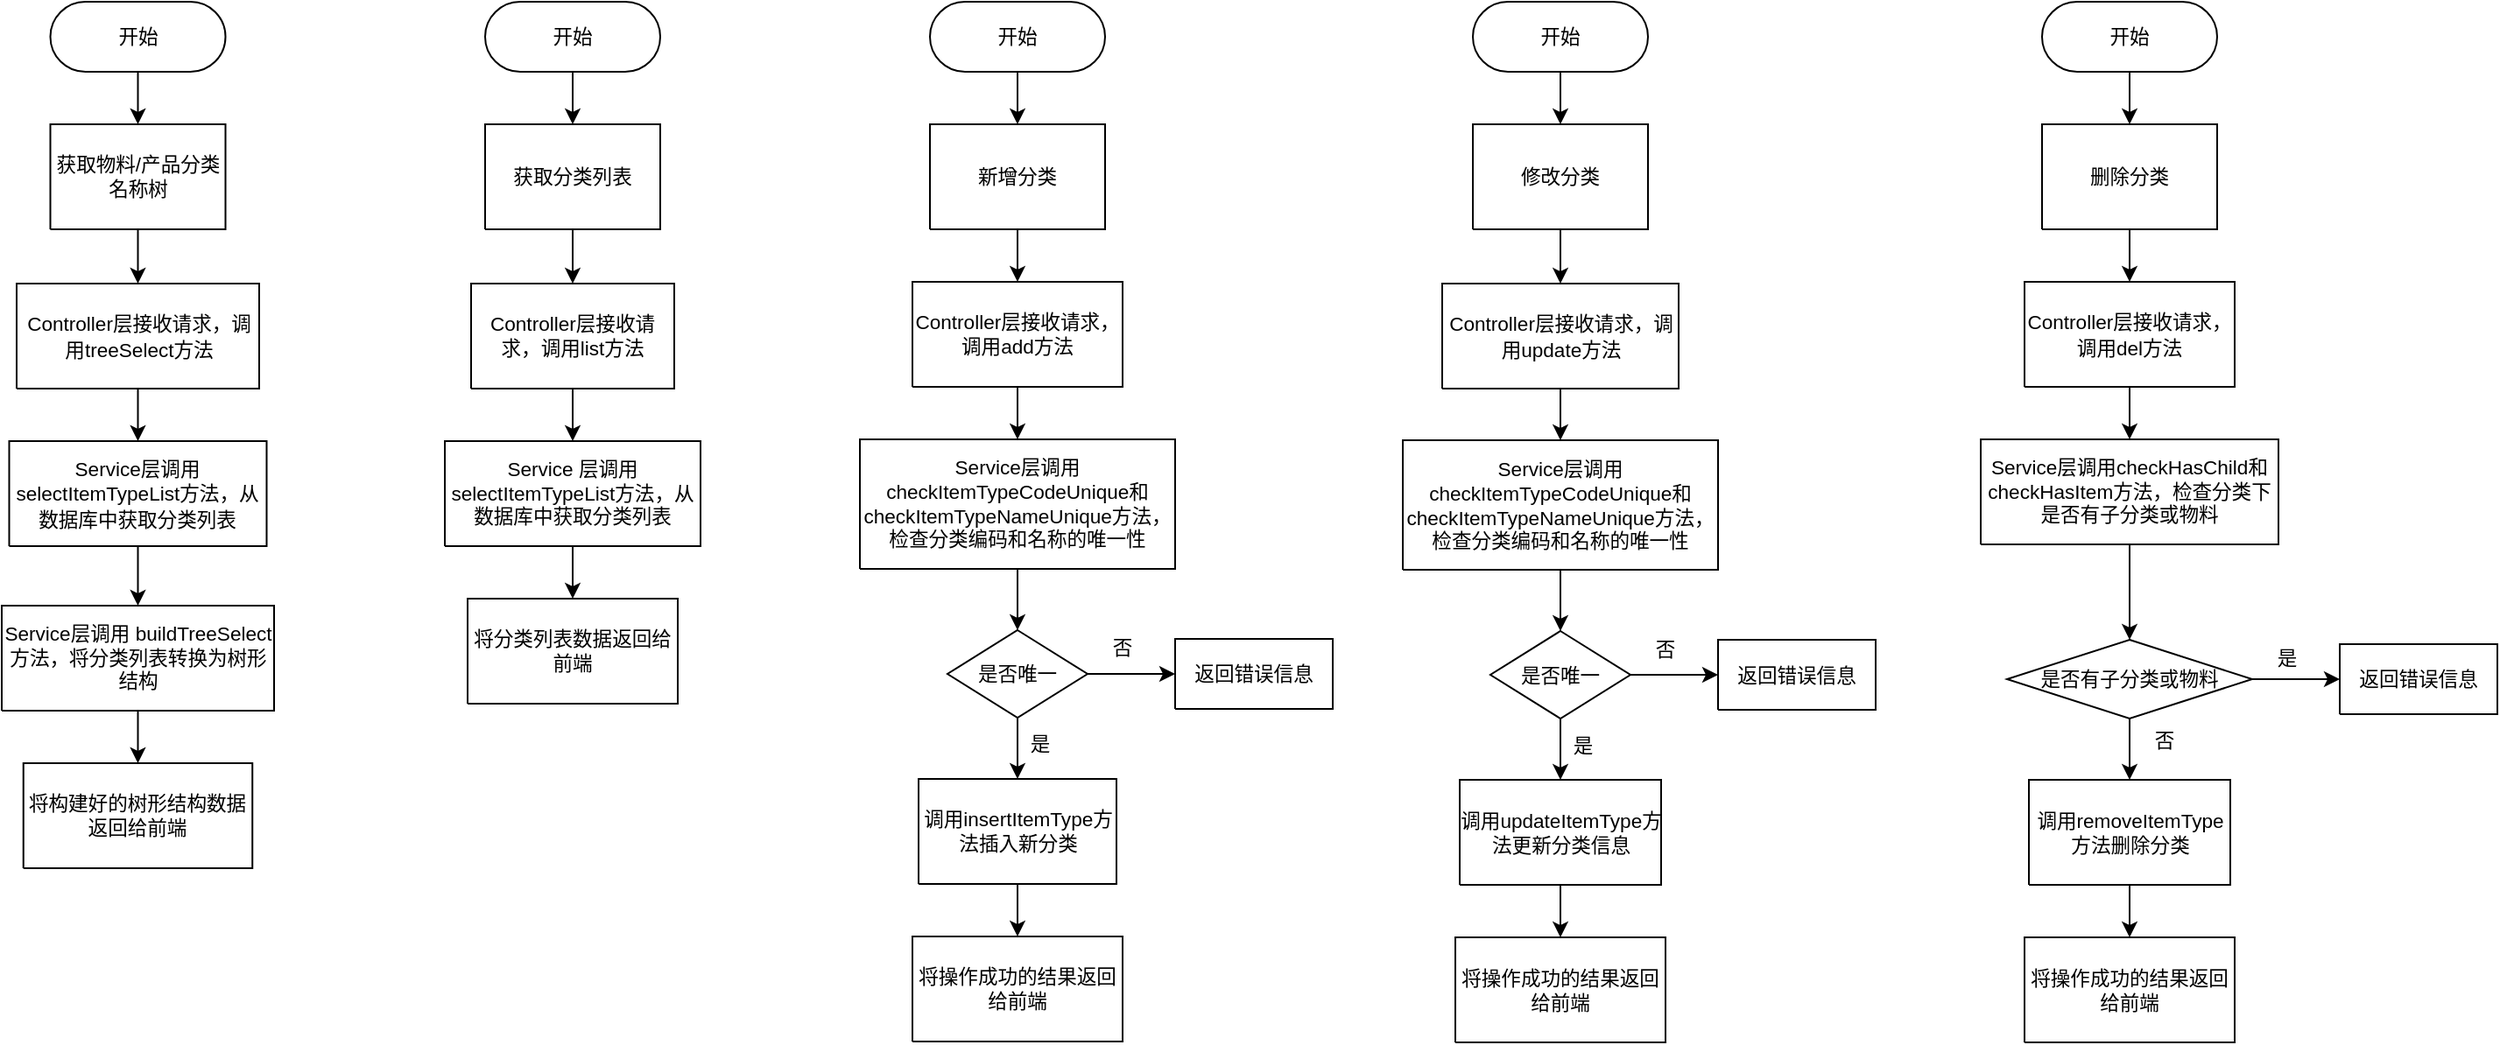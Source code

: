 <mxfile version="24.4.0" type="device">
  <diagram id="C5RBs43oDa-KdzZeNtuy" name="Page-1">
    <mxGraphModel dx="2196" dy="1473" grid="1" gridSize="10" guides="1" tooltips="1" connect="1" arrows="1" fold="1" page="1" pageScale="1" pageWidth="827" pageHeight="1169" math="0" shadow="0">
      <root>
        <mxCell id="WIyWlLk6GJQsqaUBKTNV-0" />
        <mxCell id="WIyWlLk6GJQsqaUBKTNV-1" parent="WIyWlLk6GJQsqaUBKTNV-0" />
        <UserObject label="&lt;div style=&quot;font-size: 1px&quot;&gt;&lt;font style=&quot;font-size: 11.29px; color: rgb(0, 0, 0); direction: ltr; letter-spacing: 0px; line-height: 120%; opacity: 1;&quot;&gt;开始&lt;br&gt;&lt;/font&gt;&lt;/div&gt;" tags="流程图" id="o4s_uZdmRmULhpYHVHxI-2">
          <mxCell style="verticalAlign=middle;align=center;overflow=width;vsdxID=24;fillColor=#FFFFFF;gradientColor=none;shape=stencil(tVLLDsIgEPwajiQIMfFe638Qu22JCM2Ctv69kK0Rm9qDibeZndkXC1NV6PUATIoQ0V9gNE3smToyKY3rAU1MiKmaqar1CB36m2uIDzo7M7r6e64wUZ4UOUWKB9GdIH4irzWu8B42vRrPScNFXZzN+5mvl3qJXE8mcPRRR+Pdh2Y1dsBTE95a3c0TkBRGgKEIb6wg1/r+ssCXd/vLCgm8z9caa+n6pb48dwrRV1H1Ew==);strokeColor=#000000;spacingTop=0;spacingBottom=-1;spacingLeft=0;spacingRight=-1;points=[[0.5,1,0],[0.5,0,0],[0,0.5,0],[1,0.5,0]];labelBackgroundColor=none;rounded=0;html=1;whiteSpace=wrap;fontFamily=Helvetica;spacing=2;" vertex="1" parent="WIyWlLk6GJQsqaUBKTNV-1">
            <mxGeometry x="137.75" y="525" width="100" height="40" as="geometry" />
          </mxCell>
        </UserObject>
        <UserObject label="&lt;div style=&quot;font-size: 1px&quot;&gt;&lt;font style=&quot;font-size: 11.29px; color: rgb(0, 0, 0); direction: ltr; letter-spacing: 0px; line-height: 120%; opacity: 1;&quot;&gt;获取物料/产品分类名称树&lt;br&gt;&lt;/font&gt;&lt;/div&gt;" tags="流程图" id="o4s_uZdmRmULhpYHVHxI-3">
          <mxCell style="verticalAlign=middle;align=center;overflow=width;vsdxID=25;fillColor=#FFFFFF;gradientColor=none;shape=stencil(nZBLDoAgDERP0z3SIyjew0SURgSD+Lu9kMZoXLhwN9O+tukAlrNpJg1SzDH4QW/URgNYgZTkjA4UkwJUgGXng+6DX1zLfmoymdXo17xh5zmRJ6Q42BWCfc2oJfdAr+Yv+AP9Cb7OJ3H/2JG1HNGz/84klThPVCc=);strokeColor=#000000;spacingTop=0;spacingBottom=-1;spacingLeft=0;spacingRight=-1;points=[[0,0.5,0],[1,0.5,0],[0.5,1,0],[0.5,0,0]];labelBackgroundColor=none;rounded=0;html=1;whiteSpace=wrap;fontFamily=Helvetica;spacing=2;" vertex="1" parent="WIyWlLk6GJQsqaUBKTNV-1">
            <mxGeometry x="137.75" y="595" width="100" height="60" as="geometry" />
          </mxCell>
        </UserObject>
        <UserObject label="&lt;div style=&quot;&quot;&gt;&lt;p style=&quot;text-align: center; margin: 0px; text-indent: 0px; vertical-align: middle; direction: ltr;&quot;&gt;&lt;font style=&quot;direction: ltr; line-height: 120%; opacity: 1;&quot;&gt;&lt;font&gt;&lt;span style=&quot;font-size: 11.29px;&quot;&gt;Controller层接收请求，调用treeSelect方法&lt;/span&gt;&lt;/font&gt;&lt;br&gt;&lt;/font&gt;&lt;/p&gt;&lt;/div&gt;" tags="流程图" id="o4s_uZdmRmULhpYHVHxI-4">
          <mxCell style="verticalAlign=middle;align=center;overflow=width;vsdxID=28;fillColor=#FFFFFF;gradientColor=none;shape=stencil(nZBLDoAgDERP0z3SIyjew0SURgSD+Lu9kMZoXLhwN9O+tukAlrNpJg1SzDH4QW/URgNYgZTkjA4UkwJUgGXng+6DX1zLfmoymdXo17xh5zmRJ6Q42BWCfc2oJfdAr+Yv+AP9Cb7OJ3H/2JG1HNGz/84klThPVCc=);strokeColor=#000000;spacingTop=0;spacingBottom=-1;spacingLeft=0;spacingRight=-1;points=[[0,0.5,0],[1,0.5,0],[0.5,1,0],[0.5,0,0]];labelBackgroundColor=none;rounded=0;html=1;whiteSpace=wrap;fontFamily=Helvetica;spacing=2;" vertex="1" parent="WIyWlLk6GJQsqaUBKTNV-1">
            <mxGeometry x="118.5" y="686" width="138.5" height="60" as="geometry" />
          </mxCell>
        </UserObject>
        <UserObject label="&lt;div style=&quot;&quot;&gt;&lt;p style=&quot;text-align: center; margin: 0px; text-indent: 0px; vertical-align: middle; direction: ltr;&quot;&gt;&lt;font style=&quot;direction: ltr; line-height: 120%; opacity: 1;&quot;&gt;&lt;font&gt;&lt;span style=&quot;font-size: 11.29px;&quot;&gt;Service层调用selectItemTypeList方法，从数据库中获取分类列表&lt;/span&gt;&lt;/font&gt;&lt;br&gt;&lt;/font&gt;&lt;/p&gt;&lt;/div&gt;" tags="流程图" id="o4s_uZdmRmULhpYHVHxI-5">
          <mxCell style="verticalAlign=middle;align=center;overflow=width;vsdxID=30;fillColor=#FFFFFF;gradientColor=none;shape=stencil(nZBLDoAgDERP0z3SIyjew0SURgSD+Lu9kMZoXLhwN9O+tukAlrNpJg1SzDH4QW/URgNYgZTkjA4UkwJUgGXng+6DX1zLfmoymdXo17xh5zmRJ6Q42BWCfc2oJfdAr+Yv+AP9Cb7OJ3H/2JG1HNGz/84klThPVCc=);strokeColor=#000000;spacingTop=0;spacingBottom=-1;spacingLeft=0;spacingRight=-1;points=[[0,0.5,0],[1,0.5,0],[0.5,1,0],[0.5,0,0]];labelBackgroundColor=none;rounded=0;html=1;whiteSpace=wrap;fontFamily=Helvetica;spacing=2;" vertex="1" parent="WIyWlLk6GJQsqaUBKTNV-1">
            <mxGeometry x="114.25" y="776" width="147" height="60" as="geometry" />
          </mxCell>
        </UserObject>
        <UserObject label="&lt;div style=&quot;font-size: 1px&quot;&gt;&lt;font style=&quot;font-size: 11.29px; color: rgb(0, 0, 0); direction: ltr; letter-spacing: 0px; line-height: 120%; opacity: 1;&quot;&gt;Service层调用 buildTreeSelect方法，将分类列表转换为树形结构&lt;br&gt;&lt;/font&gt;&lt;/div&gt;" tags="流程图" id="o4s_uZdmRmULhpYHVHxI-6">
          <mxCell style="verticalAlign=middle;align=center;overflow=width;vsdxID=34;fillColor=#FFFFFF;gradientColor=none;shape=stencil(nZBLDoAgDERP0z3SIyjew0SURgSD+Lu9kMZoXLhwN9O+tukAlrNpJg1SzDH4QW/URgNYgZTkjA4UkwJUgGXng+6DX1zLfmoymdXo17xh5zmRJ6Q42BWCfc2oJfdAr+Yv+AP9Cb7OJ3H/2JG1HNGz/84klThPVCc=);strokeColor=#000000;spacingTop=0;spacingBottom=-1;spacingLeft=0;spacingRight=-1;points=[[0,0.5,0],[1,0.5,0],[0.5,1,0],[0.5,0,0]];labelBackgroundColor=none;rounded=0;html=1;whiteSpace=wrap;fontFamily=Helvetica;spacing=2;" vertex="1" parent="WIyWlLk6GJQsqaUBKTNV-1">
            <mxGeometry x="110" y="870" width="155.5" height="60" as="geometry" />
          </mxCell>
        </UserObject>
        <UserObject label="&lt;div style=&quot;font-size: 1px&quot;&gt;&lt;font style=&quot;font-size: 11.29px; color: rgb(0, 0, 0); direction: ltr; letter-spacing: 0px; line-height: 120%; opacity: 1;&quot;&gt;开始&lt;br&gt;&lt;/font&gt;&lt;/div&gt;" tags="流程图" id="o4s_uZdmRmULhpYHVHxI-7">
          <mxCell style="verticalAlign=middle;align=center;overflow=width;vsdxID=38;fillColor=#FFFFFF;gradientColor=none;shape=stencil(tVLLDsIgEPwajiQIMfFe638Qu22JCM2Ctv69kK0Rm9qDibeZndkXC1NV6PUATIoQ0V9gNE3smToyKY3rAU1MiKmaqar1CB36m2uIDzo7M7r6e64wUZ4UOUWKB9GdIH4irzWu8B42vRrPScNFXZzN+5mvl3qJXE8mcPRRR+Pdh2Y1dsBTE95a3c0TkBRGgKEIb6wg1/r+ssCXd/vLCgm8z9caa+n6pb48dwrRV1H1Ew==);strokeColor=#000000;spacingTop=0;spacingBottom=-1;spacingLeft=0;spacingRight=-1;points=[[0.5,1,0],[0.5,0,0],[0,0.5,0],[1,0.5,0]];labelBackgroundColor=none;rounded=0;html=1;whiteSpace=wrap;fontFamily=Helvetica;spacing=2;" vertex="1" parent="WIyWlLk6GJQsqaUBKTNV-1">
            <mxGeometry x="386" y="525" width="100" height="40" as="geometry" />
          </mxCell>
        </UserObject>
        <UserObject label="&lt;div style=&quot;font-size: 1px&quot;&gt;&lt;font style=&quot;font-size: 11.29px; color: rgb(0, 0, 0); direction: ltr; letter-spacing: 0px; line-height: 120%; opacity: 1;&quot;&gt;获取分类列表&lt;br&gt;&lt;/font&gt;&lt;/div&gt;" tags="流程图" id="o4s_uZdmRmULhpYHVHxI-8">
          <mxCell style="verticalAlign=middle;align=center;overflow=width;vsdxID=39;fillColor=#FFFFFF;gradientColor=none;shape=stencil(nZBLDoAgDERP0z3SIyjew0SURgSD+Lu9kMZoXLhwN9O+tukAlrNpJg1SzDH4QW/URgNYgZTkjA4UkwJUgGXng+6DX1zLfmoymdXo17xh5zmRJ6Q42BWCfc2oJfdAr+Yv+AP9Cb7OJ3H/2JG1HNGz/84klThPVCc=);strokeColor=#000000;spacingTop=0;spacingBottom=-1;spacingLeft=0;spacingRight=-1;points=[[0,0.5,0],[1,0.5,0],[0.5,1,0],[0.5,0,0]];labelBackgroundColor=none;rounded=0;html=1;whiteSpace=wrap;fontFamily=Helvetica;spacing=2;" vertex="1" parent="WIyWlLk6GJQsqaUBKTNV-1">
            <mxGeometry x="386" y="595" width="100" height="60" as="geometry" />
          </mxCell>
        </UserObject>
        <UserObject label="&lt;div style=&quot;font-size: 1px&quot;&gt;&lt;p style=&quot;text-align:center;margin-left:0;margin-right:0;margin-top:0px;margin-bottom:0px;text-indent:0;vertical-align:middle;direction:ltr;&quot;&gt;&lt;font style=&quot;font-size: 11.29px; color: rgb(0, 0, 0); direction: ltr; letter-spacing: 0px; line-height: 120%; opacity: 1;&quot;&gt;Controller层接收请求，调用list方法&lt;/font&gt;&lt;font style=&quot;font-size: 11.29px; color: rgb(0, 0, 0); direction: ltr; letter-spacing: 0px; line-height: 120%; opacity: 1;&quot;&gt;&lt;br&gt;&lt;/font&gt;&lt;/p&gt;&lt;/div&gt;" tags="流程图" id="o4s_uZdmRmULhpYHVHxI-9">
          <mxCell style="verticalAlign=middle;align=center;overflow=width;vsdxID=41;fillColor=#FFFFFF;gradientColor=none;shape=stencil(nZBLDoAgDERP0z3SIyjew0SURgSD+Lu9kMZoXLhwN9O+tukAlrNpJg1SzDH4QW/URgNYgZTkjA4UkwJUgGXng+6DX1zLfmoymdXo17xh5zmRJ6Q42BWCfc2oJfdAr+Yv+AP9Cb7OJ3H/2JG1HNGz/84klThPVCc=);strokeColor=#000000;spacingTop=0;spacingBottom=-1;spacingLeft=0;spacingRight=-1;points=[[0,0.5,0],[1,0.5,0],[0.5,1,0],[0.5,0,0]];labelBackgroundColor=none;rounded=0;html=1;whiteSpace=wrap;fontFamily=Helvetica;spacing=2;" vertex="1" parent="WIyWlLk6GJQsqaUBKTNV-1">
            <mxGeometry x="378" y="686" width="116" height="60" as="geometry" />
          </mxCell>
        </UserObject>
        <UserObject label="&lt;div style=&quot;font-size: 1px&quot;&gt;&lt;p style=&quot;text-align:center;margin-left:0;margin-right:0;margin-top:0px;margin-bottom:0px;text-indent:0;vertical-align:middle;direction:ltr;&quot;&gt;&lt;font style=&quot;font-size: 11.29px; color: rgb(0, 0, 0); direction: ltr; letter-spacing: 0px; line-height: 120%; opacity: 1;&quot;&gt;Service 层调用selectItemTypeList方法，从数据库中获取分类列表&lt;br&gt;&lt;/font&gt;&lt;/p&gt;&lt;/div&gt;" tags="流程图" id="o4s_uZdmRmULhpYHVHxI-10">
          <mxCell style="verticalAlign=middle;align=center;overflow=width;vsdxID=43;fillColor=#FFFFFF;gradientColor=none;shape=stencil(nZBLDoAgDERP0z3SIyjew0SURgSD+Lu9kMZoXLhwN9O+tukAlrNpJg1SzDH4QW/URgNYgZTkjA4UkwJUgGXng+6DX1zLfmoymdXo17xh5zmRJ6Q42BWCfc2oJfdAr+Yv+AP9Cb7OJ3H/2JG1HNGz/84klThPVCc=);strokeColor=#000000;spacingTop=0;spacingBottom=-1;spacingLeft=0;spacingRight=-1;points=[[0,0.5,0],[1,0.5,0],[0.5,1,0],[0.5,0,0]];labelBackgroundColor=none;rounded=0;html=1;whiteSpace=wrap;fontFamily=Helvetica;spacing=2;" vertex="1" parent="WIyWlLk6GJQsqaUBKTNV-1">
            <mxGeometry x="363" y="776" width="146" height="60" as="geometry" />
          </mxCell>
        </UserObject>
        <UserObject label="&lt;div style=&quot;font-size: 1px&quot;&gt;&lt;font style=&quot;font-size: 11.29px; color: rgb(0, 0, 0); direction: ltr; letter-spacing: 0px; line-height: 120%; opacity: 1;&quot;&gt;将分类列表数据返回给前端&lt;br&gt;&lt;/font&gt;&lt;/div&gt;" tags="流程图" id="o4s_uZdmRmULhpYHVHxI-11">
          <mxCell style="verticalAlign=middle;align=center;overflow=width;vsdxID=46;fillColor=#FFFFFF;gradientColor=none;shape=stencil(nZBLDoAgDERP0z3SIyjew0SURgSD+Lu9kMZoXLhwN9O+tukAlrNpJg1SzDH4QW/URgNYgZTkjA4UkwJUgGXng+6DX1zLfmoymdXo17xh5zmRJ6Q42BWCfc2oJfdAr+Yv+AP9Cb7OJ3H/2JG1HNGz/84klThPVCc=);strokeColor=#000000;spacingTop=0;spacingBottom=-1;spacingLeft=0;spacingRight=-1;points=[[0,0.5,0],[1,0.5,0],[0.5,1,0],[0.5,0,0]];labelBackgroundColor=none;rounded=0;html=1;whiteSpace=wrap;fontFamily=Helvetica;spacing=2;" vertex="1" parent="WIyWlLk6GJQsqaUBKTNV-1">
            <mxGeometry x="376" y="866" width="120" height="60" as="geometry" />
          </mxCell>
        </UserObject>
        <UserObject label="&lt;div style=&quot;font-size: 1px&quot;&gt;&lt;font style=&quot;font-size: 11.29px; color: rgb(0, 0, 0); direction: ltr; letter-spacing: 0px; line-height: 120%; opacity: 1;&quot;&gt;开始&lt;br&gt;&lt;/font&gt;&lt;/div&gt;" tags="流程图" id="o4s_uZdmRmULhpYHVHxI-12">
          <mxCell style="verticalAlign=middle;align=center;overflow=width;vsdxID=47;fillColor=#FFFFFF;gradientColor=none;shape=stencil(tVLLDsIgEPwajiQIMfFe638Qu22JCM2Ctv69kK0Rm9qDibeZndkXC1NV6PUATIoQ0V9gNE3smToyKY3rAU1MiKmaqar1CB36m2uIDzo7M7r6e64wUZ4UOUWKB9GdIH4irzWu8B42vRrPScNFXZzN+5mvl3qJXE8mcPRRR+Pdh2Y1dsBTE95a3c0TkBRGgKEIb6wg1/r+ssCXd/vLCgm8z9caa+n6pb48dwrRV1H1Ew==);strokeColor=#000000;spacingTop=0;spacingBottom=-1;spacingLeft=0;spacingRight=-1;points=[[0.5,1,0],[0.5,0,0],[0,0.5,0],[1,0.5,0]];labelBackgroundColor=none;rounded=0;html=1;whiteSpace=wrap;fontFamily=Helvetica;spacing=2;" vertex="1" parent="WIyWlLk6GJQsqaUBKTNV-1">
            <mxGeometry x="640" y="525" width="100" height="40" as="geometry" />
          </mxCell>
        </UserObject>
        <UserObject label="&lt;div style=&quot;font-size: 1px&quot;&gt;&lt;font style=&quot;font-size: 11.29px; color: rgb(0, 0, 0); direction: ltr; letter-spacing: 0px; line-height: 120%; opacity: 1;&quot;&gt;新增分类&lt;br&gt;&lt;/font&gt;&lt;/div&gt;" tags="流程图" id="o4s_uZdmRmULhpYHVHxI-13">
          <mxCell style="verticalAlign=middle;align=center;overflow=width;vsdxID=48;fillColor=#FFFFFF;gradientColor=none;shape=stencil(nZBLDoAgDERP0z3SIyjew0SURgSD+Lu9kMZoXLhwN9O+tukAlrNpJg1SzDH4QW/URgNYgZTkjA4UkwJUgGXng+6DX1zLfmoymdXo17xh5zmRJ6Q42BWCfc2oJfdAr+Yv+AP9Cb7OJ3H/2JG1HNGz/84klThPVCc=);strokeColor=#000000;spacingTop=0;spacingBottom=-1;spacingLeft=0;spacingRight=-1;points=[[0,0.5,0],[1,0.5,0],[0.5,1,0],[0.5,0,0]];labelBackgroundColor=none;rounded=0;html=1;whiteSpace=wrap;fontFamily=Helvetica;spacing=2;" vertex="1" parent="WIyWlLk6GJQsqaUBKTNV-1">
            <mxGeometry x="640" y="595" width="100" height="60" as="geometry" />
          </mxCell>
        </UserObject>
        <UserObject label="&lt;div style=&quot;font-size: 1px&quot;&gt;&lt;p style=&quot;text-align:center;margin-left:0;margin-right:0;margin-top:0px;margin-bottom:0px;text-indent:0;vertical-align:middle;direction:ltr;&quot;&gt;&lt;font style=&quot;font-size: 11.29px; color: rgb(0, 0, 0); direction: ltr; letter-spacing: 0px; line-height: 120%; opacity: 1;&quot;&gt;Controller层接收请求，调用add方法&lt;/font&gt;&lt;font style=&quot;font-size: 11.29px; color: rgb(0, 0, 0); direction: ltr; letter-spacing: 0px; line-height: 120%; opacity: 1;&quot;&gt;&lt;br&gt;&lt;/font&gt;&lt;/p&gt;&lt;/div&gt;" tags="流程图" id="o4s_uZdmRmULhpYHVHxI-14">
          <mxCell style="verticalAlign=middle;align=center;overflow=width;vsdxID=52;fillColor=#FFFFFF;gradientColor=none;shape=stencil(nZBLDoAgDERP0z3SIyjew0SURgSD+Lu9kMZoXLhwN9O+tukAlrNpJg1SzDH4QW/URgNYgZTkjA4UkwJUgGXng+6DX1zLfmoymdXo17xh5zmRJ6Q42BWCfc2oJfdAr+Yv+AP9Cb7OJ3H/2JG1HNGz/84klThPVCc=);strokeColor=#000000;spacingTop=0;spacingBottom=-1;spacingLeft=0;spacingRight=-1;points=[[0,0.5,0],[1,0.5,0],[0.5,1,0],[0.5,0,0]];labelBackgroundColor=none;rounded=0;html=1;whiteSpace=wrap;fontFamily=Helvetica;spacing=2;" vertex="1" parent="WIyWlLk6GJQsqaUBKTNV-1">
            <mxGeometry x="630" y="685" width="120" height="60" as="geometry" />
          </mxCell>
        </UserObject>
        <UserObject label="&lt;div style=&quot;font-size: 1px&quot;&gt;&lt;font style=&quot;font-size: 11.29px; color: rgb(0, 0, 0); direction: ltr; letter-spacing: 0px; line-height: 120%; opacity: 1;&quot;&gt;Service层调用checkItemTypeCodeUnique和checkItemTypeNameUnique方法，检查分类编码和名称的唯一性&lt;br&gt;&lt;/font&gt;&lt;/div&gt;" tags="流程图" id="o4s_uZdmRmULhpYHVHxI-15">
          <mxCell style="verticalAlign=middle;align=center;overflow=width;vsdxID=55;fillColor=#FFFFFF;gradientColor=none;shape=stencil(nZBLDoAgDERP0z3SIyjew0SURgSD+Lu9kMZoXLhwN9O+tukAlrNpJg1SzDH4QW/URgNYgZTkjA4UkwJUgGXng+6DX1zLfmoymdXo17xh5zmRJ6Q42BWCfc2oJfdAr+Yv+AP9Cb7OJ3H/2JG1HNGz/84klThPVCc=);strokeColor=#000000;spacingTop=0;spacingBottom=-1;spacingLeft=0;spacingRight=-1;points=[[0,0.5,0],[1,0.5,0],[0.5,1,0],[0.5,0,0]];labelBackgroundColor=none;rounded=0;html=1;whiteSpace=wrap;fontFamily=Helvetica;spacing=2;" vertex="1" parent="WIyWlLk6GJQsqaUBKTNV-1">
            <mxGeometry x="600" y="775" width="180" height="74" as="geometry" />
          </mxCell>
        </UserObject>
        <UserObject label="&lt;div style=&quot;font-size: 1px&quot;&gt;&lt;font style=&quot;font-size: 11.29px; color: rgb(0, 0, 0); direction: ltr; letter-spacing: 0px; line-height: 120%; opacity: 1;&quot;&gt;开始&lt;br&gt;&lt;/font&gt;&lt;/div&gt;" tags="流程图" id="o4s_uZdmRmULhpYHVHxI-16">
          <mxCell style="verticalAlign=middle;align=center;overflow=width;vsdxID=56;fillColor=#FFFFFF;gradientColor=none;shape=stencil(tVLLDsIgEPwajiQIMfFe638Qu22JCM2Ctv69kK0Rm9qDibeZndkXC1NV6PUATIoQ0V9gNE3smToyKY3rAU1MiKmaqar1CB36m2uIDzo7M7r6e64wUZ4UOUWKB9GdIH4irzWu8B42vRrPScNFXZzN+5mvl3qJXE8mcPRRR+Pdh2Y1dsBTE95a3c0TkBRGgKEIb6wg1/r+ssCXd/vLCgm8z9caa+n6pb48dwrRV1H1Ew==);strokeColor=#000000;spacingTop=0;spacingBottom=-1;spacingLeft=0;spacingRight=-1;points=[[0.5,1,0],[0.5,0,0],[0,0.5,0],[1,0.5,0]];labelBackgroundColor=none;rounded=0;html=1;whiteSpace=wrap;fontFamily=Helvetica;spacing=2;" vertex="1" parent="WIyWlLk6GJQsqaUBKTNV-1">
            <mxGeometry x="950" y="525" width="100" height="40" as="geometry" />
          </mxCell>
        </UserObject>
        <UserObject label="&lt;div style=&quot;font-size: 1px&quot;&gt;&lt;font style=&quot;font-size: 11.29px; color: rgb(0, 0, 0); direction: ltr; letter-spacing: 0px; line-height: 120%; opacity: 1;&quot;&gt;修改分类&lt;br&gt;&lt;/font&gt;&lt;/div&gt;" tags="流程图" id="o4s_uZdmRmULhpYHVHxI-17">
          <mxCell style="verticalAlign=middle;align=center;overflow=width;vsdxID=57;fillColor=#FFFFFF;gradientColor=none;shape=stencil(nZBLDoAgDERP0z3SIyjew0SURgSD+Lu9kMZoXLhwN9O+tukAlrNpJg1SzDH4QW/URgNYgZTkjA4UkwJUgGXng+6DX1zLfmoymdXo17xh5zmRJ6Q42BWCfc2oJfdAr+Yv+AP9Cb7OJ3H/2JG1HNGz/84klThPVCc=);strokeColor=#000000;spacingTop=0;spacingBottom=-1;spacingLeft=0;spacingRight=-1;points=[[0,0.5,0],[1,0.5,0],[0.5,1,0],[0.5,0,0]];labelBackgroundColor=none;rounded=0;html=1;whiteSpace=wrap;fontFamily=Helvetica;spacing=2;" vertex="1" parent="WIyWlLk6GJQsqaUBKTNV-1">
            <mxGeometry x="950" y="595" width="100" height="60" as="geometry" />
          </mxCell>
        </UserObject>
        <UserObject label="&lt;div style=&quot;&quot;&gt;&lt;p style=&quot;text-align: center; margin: 0px; text-indent: 0px; vertical-align: middle; direction: ltr;&quot;&gt;&lt;font style=&quot;direction: ltr; line-height: 120%; opacity: 1;&quot;&gt;&lt;font&gt;&lt;span style=&quot;font-size: 11.29px;&quot;&gt;Controller层接收请求，调用update方法&lt;/span&gt;&lt;/font&gt;&lt;br&gt;&lt;/font&gt;&lt;/p&gt;&lt;/div&gt;" tags="流程图" id="o4s_uZdmRmULhpYHVHxI-18">
          <mxCell style="verticalAlign=middle;align=center;overflow=width;vsdxID=59;fillColor=#FFFFFF;gradientColor=none;shape=stencil(nZBLDoAgDERP0z3SIyjew0SURgSD+Lu9kMZoXLhwN9O+tukAlrNpJg1SzDH4QW/URgNYgZTkjA4UkwJUgGXng+6DX1zLfmoymdXo17xh5zmRJ6Q42BWCfc2oJfdAr+Yv+AP9Cb7OJ3H/2JG1HNGz/84klThPVCc=);strokeColor=#000000;spacingTop=0;spacingBottom=-1;spacingLeft=0;spacingRight=-1;points=[[0,0.5,0],[1,0.5,0],[0.5,1,0],[0.5,0,0]];labelBackgroundColor=none;rounded=0;html=1;whiteSpace=wrap;fontFamily=Helvetica;spacing=2;" vertex="1" parent="WIyWlLk6GJQsqaUBKTNV-1">
            <mxGeometry x="932.5" y="686" width="135" height="60" as="geometry" />
          </mxCell>
        </UserObject>
        <UserObject label="&lt;div style=&quot;font-size: 1px&quot;&gt;&lt;font style=&quot;font-size: 11.29px; color: rgb(0, 0, 0); direction: ltr; letter-spacing: 0px; line-height: 120%; opacity: 1;&quot;&gt;将构建好的树形结构数据返回给前端&lt;br&gt;&lt;/font&gt;&lt;/div&gt;" tags="流程图" id="o4s_uZdmRmULhpYHVHxI-36">
          <mxCell style="verticalAlign=middle;align=center;overflow=width;vsdxID=34;fillColor=#FFFFFF;gradientColor=none;shape=stencil(nZBLDoAgDERP0z3SIyjew0SURgSD+Lu9kMZoXLhwN9O+tukAlrNpJg1SzDH4QW/URgNYgZTkjA4UkwJUgGXng+6DX1zLfmoymdXo17xh5zmRJ6Q42BWCfc2oJfdAr+Yv+AP9Cb7OJ3H/2JG1HNGz/84klThPVCc=);strokeColor=#000000;spacingTop=0;spacingBottom=-1;spacingLeft=0;spacingRight=-1;points=[[0,0.5,0],[1,0.5,0],[0.5,1,0],[0.5,0,0]];labelBackgroundColor=none;rounded=0;html=1;whiteSpace=wrap;fontFamily=Helvetica;spacing=2;" vertex="1" parent="WIyWlLk6GJQsqaUBKTNV-1">
            <mxGeometry x="122.37" y="960" width="130.75" height="60" as="geometry" />
          </mxCell>
        </UserObject>
        <UserObject label="&lt;div style=&quot;font-size: 1px&quot;&gt;&lt;p style=&quot;text-align:center;margin-left:0;margin-right:0;margin-top:0px;margin-bottom:0px;text-indent:0;vertical-align:middle;direction:ltr;&quot;&gt;&lt;font style=&quot;font-size: 11.29px; color: rgb(0, 0, 0); direction: ltr; letter-spacing: 0px; line-height: 120%; opacity: 1;&quot;&gt;调用insertItemType方法插入新分类&lt;/font&gt;&lt;font style=&quot;font-size: 11.29px; color: rgb(0, 0, 0); direction: ltr; letter-spacing: 0px; line-height: 120%; opacity: 1;&quot;&gt;&lt;br&gt;&lt;/font&gt;&lt;/p&gt;&lt;/div&gt;" tags="流程图" id="o4s_uZdmRmULhpYHVHxI-37">
          <mxCell style="verticalAlign=middle;align=center;overflow=width;vsdxID=52;fillColor=#FFFFFF;gradientColor=none;shape=stencil(nZBLDoAgDERP0z3SIyjew0SURgSD+Lu9kMZoXLhwN9O+tukAlrNpJg1SzDH4QW/URgNYgZTkjA4UkwJUgGXng+6DX1zLfmoymdXo17xh5zmRJ6Q42BWCfc2oJfdAr+Yv+AP9Cb7OJ3H/2JG1HNGz/84klThPVCc=);strokeColor=#000000;spacingTop=0;spacingBottom=-1;spacingLeft=0;spacingRight=-1;points=[[0,0.5,0],[1,0.5,0],[0.5,1,0],[0.5,0,0]];labelBackgroundColor=none;rounded=0;html=1;whiteSpace=wrap;fontFamily=Helvetica;spacing=2;" vertex="1" parent="WIyWlLk6GJQsqaUBKTNV-1">
            <mxGeometry x="633.5" y="969" width="113" height="60" as="geometry" />
          </mxCell>
        </UserObject>
        <mxCell id="o4s_uZdmRmULhpYHVHxI-39" value="&lt;span style=&quot;font-size: 11.29px;&quot;&gt;是否唯一&lt;/span&gt;" style="rhombus;whiteSpace=wrap;html=1;fontFamily=Helvetica;spacing=2;spacingTop=0;spacingLeft=0;" vertex="1" parent="WIyWlLk6GJQsqaUBKTNV-1">
          <mxGeometry x="650" y="884" width="80" height="50" as="geometry" />
        </mxCell>
        <mxCell id="o4s_uZdmRmULhpYHVHxI-40" value="" style="endArrow=classic;html=1;rounded=0;exitX=1;exitY=0.5;exitDx=0;exitDy=0;entryX=0;entryY=0.5;entryDx=0;entryDy=0;entryPerimeter=0;fontFamily=Helvetica;spacing=2;spacingTop=0;spacingLeft=0;" edge="1" parent="WIyWlLk6GJQsqaUBKTNV-1" source="o4s_uZdmRmULhpYHVHxI-39" target="o4s_uZdmRmULhpYHVHxI-51">
          <mxGeometry width="50" height="50" relative="1" as="geometry">
            <mxPoint x="793" y="939" as="sourcePoint" />
            <mxPoint x="843" y="924" as="targetPoint" />
          </mxGeometry>
        </mxCell>
        <mxCell id="o4s_uZdmRmULhpYHVHxI-41" value="&lt;span style=&quot;font-size: 11.29px;&quot;&gt;否&lt;/span&gt;" style="text;html=1;align=center;verticalAlign=middle;whiteSpace=wrap;rounded=0;fontFamily=Helvetica;spacing=2;spacingTop=0;spacingLeft=0;" vertex="1" parent="WIyWlLk6GJQsqaUBKTNV-1">
          <mxGeometry x="720" y="879" width="60" height="30" as="geometry" />
        </mxCell>
        <UserObject label="&lt;div style=&quot;font-size: 1px&quot;&gt;&lt;font style=&quot;font-size: 11.29px; color: rgb(0, 0, 0); direction: ltr; letter-spacing: 0px; line-height: 120%; opacity: 1;&quot;&gt;开始&lt;br&gt;&lt;/font&gt;&lt;/div&gt;" tags="流程图" id="o4s_uZdmRmULhpYHVHxI-42">
          <mxCell style="verticalAlign=middle;align=center;overflow=width;vsdxID=56;fillColor=#FFFFFF;gradientColor=none;shape=stencil(tVLLDsIgEPwajiQIMfFe638Qu22JCM2Ctv69kK0Rm9qDibeZndkXC1NV6PUATIoQ0V9gNE3smToyKY3rAU1MiKmaqar1CB36m2uIDzo7M7r6e64wUZ4UOUWKB9GdIH4irzWu8B42vRrPScNFXZzN+5mvl3qJXE8mcPRRR+Pdh2Y1dsBTE95a3c0TkBRGgKEIb6wg1/r+ssCXd/vLCgm8z9caa+n6pb48dwrRV1H1Ew==);strokeColor=#000000;spacingTop=0;spacingBottom=-1;spacingLeft=0;spacingRight=-1;points=[[0.5,1,0],[0.5,0,0],[0,0.5,0],[1,0.5,0]];labelBackgroundColor=none;rounded=0;html=1;whiteSpace=wrap;fontFamily=Helvetica;spacing=2;" vertex="1" parent="WIyWlLk6GJQsqaUBKTNV-1">
            <mxGeometry x="1275" y="525" width="100" height="40" as="geometry" />
          </mxCell>
        </UserObject>
        <UserObject label="&lt;div style=&quot;font-size: 1px&quot;&gt;&lt;font style=&quot;font-size: 11.29px; color: rgb(0, 0, 0); direction: ltr; letter-spacing: 0px; line-height: 120%; opacity: 1;&quot;&gt;删除分类&lt;br&gt;&lt;/font&gt;&lt;/div&gt;" tags="流程图" id="o4s_uZdmRmULhpYHVHxI-43">
          <mxCell style="verticalAlign=middle;align=center;overflow=width;vsdxID=57;fillColor=#FFFFFF;gradientColor=none;shape=stencil(nZBLDoAgDERP0z3SIyjew0SURgSD+Lu9kMZoXLhwN9O+tukAlrNpJg1SzDH4QW/URgNYgZTkjA4UkwJUgGXng+6DX1zLfmoymdXo17xh5zmRJ6Q42BWCfc2oJfdAr+Yv+AP9Cb7OJ3H/2JG1HNGz/84klThPVCc=);strokeColor=#000000;spacingTop=0;spacingBottom=-1;spacingLeft=0;spacingRight=-1;points=[[0,0.5,0],[1,0.5,0],[0.5,1,0],[0.5,0,0]];labelBackgroundColor=none;rounded=0;html=1;whiteSpace=wrap;fontFamily=Helvetica;spacing=2;" vertex="1" parent="WIyWlLk6GJQsqaUBKTNV-1">
            <mxGeometry x="1275" y="595" width="100" height="60" as="geometry" />
          </mxCell>
        </UserObject>
        <UserObject label="&lt;div style=&quot;&quot;&gt;&lt;p style=&quot;text-align: center; margin: 0px; text-indent: 0px; vertical-align: middle; direction: ltr;&quot;&gt;&lt;font style=&quot;direction: ltr; line-height: 120%; opacity: 1;&quot;&gt;&lt;font&gt;&lt;span style=&quot;font-size: 11.29px;&quot;&gt;Controller层接收请求，调用del方法&lt;/span&gt;&lt;/font&gt;&lt;br&gt;&lt;/font&gt;&lt;/p&gt;&lt;/div&gt;" tags="流程图" id="o4s_uZdmRmULhpYHVHxI-44">
          <mxCell style="verticalAlign=middle;align=center;overflow=width;vsdxID=59;fillColor=#FFFFFF;gradientColor=none;shape=stencil(nZBLDoAgDERP0z3SIyjew0SURgSD+Lu9kMZoXLhwN9O+tukAlrNpJg1SzDH4QW/URgNYgZTkjA4UkwJUgGXng+6DX1zLfmoymdXo17xh5zmRJ6Q42BWCfc2oJfdAr+Yv+AP9Cb7OJ3H/2JG1HNGz/84klThPVCc=);strokeColor=#000000;spacingTop=0;spacingBottom=-1;spacingLeft=0;spacingRight=-1;points=[[0,0.5,0],[1,0.5,0],[0.5,1,0],[0.5,0,0]];labelBackgroundColor=none;rounded=0;html=1;whiteSpace=wrap;fontFamily=Helvetica;spacing=2;" vertex="1" parent="WIyWlLk6GJQsqaUBKTNV-1">
            <mxGeometry x="1265" y="685" width="120" height="60" as="geometry" />
          </mxCell>
        </UserObject>
        <UserObject label="&lt;div style=&quot;font-size: 1px&quot;&gt;&lt;p style=&quot;text-align:center;margin-left:0;margin-right:0;margin-top:0px;margin-bottom:0px;text-indent:0;vertical-align:middle;direction:ltr;&quot;&gt;&lt;font style=&quot;font-size: 11.29px; color: rgb(0, 0, 0); direction: ltr; letter-spacing: 0px; line-height: 120%; opacity: 1;&quot;&gt;Service层调用checkHasChild和checkHasItem方法，检查分类下是否有子分类或物料&lt;/font&gt;&lt;font style=&quot;font-size: 11.29px; color: rgb(0, 0, 0); direction: ltr; letter-spacing: 0px; line-height: 120%; opacity: 1;&quot;&gt;&lt;br&gt;&lt;/font&gt;&lt;/p&gt;&lt;/div&gt;" tags="流程图" id="o4s_uZdmRmULhpYHVHxI-45">
          <mxCell style="verticalAlign=middle;align=center;overflow=width;vsdxID=61;fillColor=#FFFFFF;gradientColor=none;shape=stencil(nZBLDoAgDERP0z3SIyjew0SURgSD+Lu9kMZoXLhwN9O+tukAlrNpJg1SzDH4QW/URgNYgZTkjA4UkwJUgGXng+6DX1zLfmoymdXo17xh5zmRJ6Q42BWCfc2oJfdAr+Yv+AP9Cb7OJ3H/2JG1HNGz/84klThPVCc=);strokeColor=#000000;spacingTop=0;spacingBottom=-1;spacingLeft=0;spacingRight=-1;points=[[0,0.5,0],[1,0.5,0],[0.5,1,0],[0.5,0,0]];labelBackgroundColor=none;rounded=0;html=1;whiteSpace=wrap;fontFamily=Helvetica;spacing=2;" vertex="1" parent="WIyWlLk6GJQsqaUBKTNV-1">
            <mxGeometry x="1240" y="775" width="170" height="60" as="geometry" />
          </mxCell>
        </UserObject>
        <UserObject label="&lt;div style=&quot;font-size: 1px&quot;&gt;&lt;p style=&quot;text-align:center;margin-left:0;margin-right:0;margin-top:0px;margin-bottom:0px;text-indent:0;vertical-align:middle;direction:ltr;&quot;&gt;&lt;font style=&quot;font-size: 11.29px; color: rgb(0, 0, 0); direction: ltr; letter-spacing: 0px; line-height: 120%; opacity: 1;&quot;&gt;返回错误信息&lt;/font&gt;&lt;font style=&quot;font-size: 11.29px; color: rgb(0, 0, 0); direction: ltr; letter-spacing: 0px; line-height: 120%; opacity: 1;&quot;&gt;&lt;br&gt;&lt;/font&gt;&lt;/p&gt;&lt;/div&gt;" tags="流程图" id="o4s_uZdmRmULhpYHVHxI-51">
          <mxCell style="verticalAlign=middle;align=center;overflow=width;vsdxID=52;fillColor=#FFFFFF;gradientColor=none;shape=stencil(nZBLDoAgDERP0z3SIyjew0SURgSD+Lu9kMZoXLhwN9O+tukAlrNpJg1SzDH4QW/URgNYgZTkjA4UkwJUgGXng+6DX1zLfmoymdXo17xh5zmRJ6Q42BWCfc2oJfdAr+Yv+AP9Cb7OJ3H/2JG1HNGz/84klThPVCc=);strokeColor=#000000;spacingTop=0;spacingBottom=-1;spacingLeft=0;spacingRight=-1;points=[[0,0.5,0],[1,0.5,0],[0.5,1,0],[0.5,0,0]];labelBackgroundColor=none;rounded=0;html=1;whiteSpace=wrap;fontFamily=Helvetica;spacing=2;" vertex="1" parent="WIyWlLk6GJQsqaUBKTNV-1">
            <mxGeometry x="780" y="889" width="90" height="40" as="geometry" />
          </mxCell>
        </UserObject>
        <UserObject label="&lt;div style=&quot;font-size: 1px&quot;&gt;&lt;p style=&quot;text-align:center;margin-left:0;margin-right:0;margin-top:0px;margin-bottom:0px;text-indent:0;vertical-align:middle;direction:ltr;&quot;&gt;&lt;font style=&quot;font-size: 11.29px; color: rgb(0, 0, 0); direction: ltr; letter-spacing: 0px; line-height: 120%; opacity: 1;&quot;&gt;将操作成功的结果返回给前端&lt;/font&gt;&lt;font style=&quot;font-size: 11.29px; color: rgb(0, 0, 0); direction: ltr; letter-spacing: 0px; line-height: 120%; opacity: 1;&quot;&gt;&lt;br&gt;&lt;/font&gt;&lt;/p&gt;&lt;/div&gt;" tags="流程图" id="o4s_uZdmRmULhpYHVHxI-52">
          <mxCell style="verticalAlign=middle;align=center;overflow=width;vsdxID=52;fillColor=#FFFFFF;gradientColor=none;shape=stencil(nZBLDoAgDERP0z3SIyjew0SURgSD+Lu9kMZoXLhwN9O+tukAlrNpJg1SzDH4QW/URgNYgZTkjA4UkwJUgGXng+6DX1zLfmoymdXo17xh5zmRJ6Q42BWCfc2oJfdAr+Yv+AP9Cb7OJ3H/2JG1HNGz/84klThPVCc=);strokeColor=#000000;spacingTop=0;spacingBottom=-1;spacingLeft=0;spacingRight=-1;points=[[0,0.5,0],[1,0.5,0],[0.5,1,0],[0.5,0,0]];labelBackgroundColor=none;rounded=0;html=1;whiteSpace=wrap;fontFamily=Helvetica;spacing=2;" vertex="1" parent="WIyWlLk6GJQsqaUBKTNV-1">
            <mxGeometry x="630" y="1059" width="120" height="60" as="geometry" />
          </mxCell>
        </UserObject>
        <mxCell id="o4s_uZdmRmULhpYHVHxI-54" value="" style="endArrow=classic;html=1;rounded=0;exitX=0.5;exitY=1;exitDx=0;exitDy=0;entryX=0.5;entryY=0;entryDx=0;entryDy=0;entryPerimeter=0;fontFamily=Helvetica;spacing=2;spacingTop=0;spacingLeft=0;" edge="1" parent="WIyWlLk6GJQsqaUBKTNV-1" source="o4s_uZdmRmULhpYHVHxI-39" target="o4s_uZdmRmULhpYHVHxI-37">
          <mxGeometry width="50" height="50" relative="1" as="geometry">
            <mxPoint x="820" y="999" as="sourcePoint" />
            <mxPoint x="870" y="949" as="targetPoint" />
          </mxGeometry>
        </mxCell>
        <mxCell id="o4s_uZdmRmULhpYHVHxI-55" value="" style="endArrow=classic;html=1;rounded=0;entryX=0.5;entryY=0;entryDx=0;entryDy=0;entryPerimeter=0;exitX=0.5;exitY=1;exitDx=0;exitDy=0;exitPerimeter=0;fontFamily=Helvetica;spacing=2;spacingTop=0;spacingLeft=0;" edge="1" parent="WIyWlLk6GJQsqaUBKTNV-1" source="o4s_uZdmRmULhpYHVHxI-37" target="o4s_uZdmRmULhpYHVHxI-52">
          <mxGeometry width="50" height="50" relative="1" as="geometry">
            <mxPoint x="700" y="1049" as="sourcePoint" />
            <mxPoint x="699.66" y="1089" as="targetPoint" />
          </mxGeometry>
        </mxCell>
        <mxCell id="o4s_uZdmRmULhpYHVHxI-56" value="&lt;span style=&quot;font-size: 11.29px;&quot;&gt;是&lt;/span&gt;" style="text;html=1;align=center;verticalAlign=middle;whiteSpace=wrap;rounded=0;fontFamily=Helvetica;spacing=2;spacingTop=0;spacingLeft=0;" vertex="1" parent="WIyWlLk6GJQsqaUBKTNV-1">
          <mxGeometry x="673" y="934" width="60" height="30" as="geometry" />
        </mxCell>
        <mxCell id="o4s_uZdmRmULhpYHVHxI-57" value="" style="endArrow=classic;html=1;rounded=0;entryX=0.5;entryY=0;entryDx=0;entryDy=0;fontFamily=Helvetica;spacing=2;spacingTop=0;spacingLeft=0;" edge="1" parent="WIyWlLk6GJQsqaUBKTNV-1" source="o4s_uZdmRmULhpYHVHxI-15" target="o4s_uZdmRmULhpYHVHxI-39">
          <mxGeometry width="50" height="50" relative="1" as="geometry">
            <mxPoint x="690" y="899" as="sourcePoint" />
            <mxPoint x="690" y="919.711" as="targetPoint" />
          </mxGeometry>
        </mxCell>
        <UserObject label="&lt;div style=&quot;font-size: 1px&quot;&gt;&lt;font style=&quot;font-size: 11.29px; color: rgb(0, 0, 0); direction: ltr; letter-spacing: 0px; line-height: 120%; opacity: 1;&quot;&gt;Service层调用checkItemTypeCodeUnique和checkItemTypeNameUnique方法，检查分类编码和名称的唯一性&lt;br&gt;&lt;/font&gt;&lt;/div&gt;" tags="流程图" id="o4s_uZdmRmULhpYHVHxI-58">
          <mxCell style="verticalAlign=middle;align=center;overflow=width;vsdxID=55;fillColor=#FFFFFF;gradientColor=none;shape=stencil(nZBLDoAgDERP0z3SIyjew0SURgSD+Lu9kMZoXLhwN9O+tukAlrNpJg1SzDH4QW/URgNYgZTkjA4UkwJUgGXng+6DX1zLfmoymdXo17xh5zmRJ6Q42BWCfc2oJfdAr+Yv+AP9Cb7OJ3H/2JG1HNGz/84klThPVCc=);strokeColor=#000000;spacingTop=0;spacingBottom=-1;spacingLeft=0;spacingRight=-1;points=[[0,0.5,0],[1,0.5,0],[0.5,1,0],[0.5,0,0]];labelBackgroundColor=none;rounded=0;html=1;whiteSpace=wrap;fontFamily=Helvetica;spacing=2;" vertex="1" parent="WIyWlLk6GJQsqaUBKTNV-1">
            <mxGeometry x="910" y="775.5" width="180" height="74" as="geometry" />
          </mxCell>
        </UserObject>
        <UserObject label="&lt;div style=&quot;font-size: 1px&quot;&gt;&lt;p style=&quot;text-align:center;margin-left:0;margin-right:0;margin-top:0px;margin-bottom:0px;text-indent:0;vertical-align:middle;direction:ltr;&quot;&gt;&lt;font style=&quot;font-size: 11.29px; color: rgb(0, 0, 0); direction: ltr; letter-spacing: 0px; line-height: 120%; opacity: 1;&quot;&gt;调用updateItemType方法更新分类信息&lt;/font&gt;&lt;font style=&quot;font-size: 11.29px; color: rgb(0, 0, 0); direction: ltr; letter-spacing: 0px; line-height: 120%; opacity: 1;&quot;&gt;&lt;br&gt;&lt;/font&gt;&lt;/p&gt;&lt;/div&gt;" tags="流程图" id="o4s_uZdmRmULhpYHVHxI-59">
          <mxCell style="verticalAlign=middle;align=center;overflow=width;vsdxID=52;fillColor=#FFFFFF;gradientColor=none;shape=stencil(nZBLDoAgDERP0z3SIyjew0SURgSD+Lu9kMZoXLhwN9O+tukAlrNpJg1SzDH4QW/URgNYgZTkjA4UkwJUgGXng+6DX1zLfmoymdXo17xh5zmRJ6Q42BWCfc2oJfdAr+Yv+AP9Cb7OJ3H/2JG1HNGz/84klThPVCc=);strokeColor=#000000;spacingTop=0;spacingBottom=-1;spacingLeft=0;spacingRight=-1;points=[[0,0.5,0],[1,0.5,0],[0.5,1,0],[0.5,0,0]];labelBackgroundColor=none;rounded=0;html=1;whiteSpace=wrap;fontFamily=Helvetica;spacing=2;" vertex="1" parent="WIyWlLk6GJQsqaUBKTNV-1">
            <mxGeometry x="942.5" y="969.5" width="115" height="60" as="geometry" />
          </mxCell>
        </UserObject>
        <mxCell id="o4s_uZdmRmULhpYHVHxI-60" value="&lt;span style=&quot;font-size: 11.29px;&quot;&gt;是否唯一&lt;/span&gt;" style="rhombus;whiteSpace=wrap;html=1;fontFamily=Helvetica;spacing=2;spacingTop=0;spacingLeft=0;" vertex="1" parent="WIyWlLk6GJQsqaUBKTNV-1">
          <mxGeometry x="960" y="884.5" width="80" height="50" as="geometry" />
        </mxCell>
        <mxCell id="o4s_uZdmRmULhpYHVHxI-61" value="" style="endArrow=classic;html=1;rounded=0;exitX=1;exitY=0.5;exitDx=0;exitDy=0;entryX=0;entryY=0.5;entryDx=0;entryDy=0;entryPerimeter=0;fontFamily=Helvetica;spacing=2;spacingTop=0;spacingLeft=0;" edge="1" parent="WIyWlLk6GJQsqaUBKTNV-1" source="o4s_uZdmRmULhpYHVHxI-60" target="o4s_uZdmRmULhpYHVHxI-63">
          <mxGeometry width="50" height="50" relative="1" as="geometry">
            <mxPoint x="1103" y="939.5" as="sourcePoint" />
            <mxPoint x="1153" y="924.5" as="targetPoint" />
          </mxGeometry>
        </mxCell>
        <mxCell id="o4s_uZdmRmULhpYHVHxI-62" value="&lt;span style=&quot;font-size: 11.29px;&quot;&gt;否&lt;/span&gt;" style="text;html=1;align=center;verticalAlign=middle;whiteSpace=wrap;rounded=0;fontFamily=Helvetica;spacing=2;spacingTop=0;spacingLeft=0;" vertex="1" parent="WIyWlLk6GJQsqaUBKTNV-1">
          <mxGeometry x="1030" y="879.5" width="60" height="30" as="geometry" />
        </mxCell>
        <UserObject label="&lt;div style=&quot;font-size: 1px&quot;&gt;&lt;p style=&quot;text-align:center;margin-left:0;margin-right:0;margin-top:0px;margin-bottom:0px;text-indent:0;vertical-align:middle;direction:ltr;&quot;&gt;&lt;font style=&quot;font-size: 11.29px; color: rgb(0, 0, 0); direction: ltr; letter-spacing: 0px; line-height: 120%; opacity: 1;&quot;&gt;返回错误信息&lt;/font&gt;&lt;font style=&quot;font-size: 11.29px; color: rgb(0, 0, 0); direction: ltr; letter-spacing: 0px; line-height: 120%; opacity: 1;&quot;&gt;&lt;br&gt;&lt;/font&gt;&lt;/p&gt;&lt;/div&gt;" tags="流程图" id="o4s_uZdmRmULhpYHVHxI-63">
          <mxCell style="verticalAlign=middle;align=center;overflow=width;vsdxID=52;fillColor=#FFFFFF;gradientColor=none;shape=stencil(nZBLDoAgDERP0z3SIyjew0SURgSD+Lu9kMZoXLhwN9O+tukAlrNpJg1SzDH4QW/URgNYgZTkjA4UkwJUgGXng+6DX1zLfmoymdXo17xh5zmRJ6Q42BWCfc2oJfdAr+Yv+AP9Cb7OJ3H/2JG1HNGz/84klThPVCc=);strokeColor=#000000;spacingTop=0;spacingBottom=-1;spacingLeft=0;spacingRight=-1;points=[[0,0.5,0],[1,0.5,0],[0.5,1,0],[0.5,0,0]];labelBackgroundColor=none;rounded=0;html=1;whiteSpace=wrap;fontFamily=Helvetica;spacing=2;" vertex="1" parent="WIyWlLk6GJQsqaUBKTNV-1">
            <mxGeometry x="1090" y="889.5" width="90" height="40" as="geometry" />
          </mxCell>
        </UserObject>
        <UserObject label="&lt;div style=&quot;font-size: 1px&quot;&gt;&lt;p style=&quot;text-align:center;margin-left:0;margin-right:0;margin-top:0px;margin-bottom:0px;text-indent:0;vertical-align:middle;direction:ltr;&quot;&gt;&lt;font style=&quot;font-size: 11.29px; color: rgb(0, 0, 0); direction: ltr; letter-spacing: 0px; line-height: 120%; opacity: 1;&quot;&gt;将操作成功的结果返回给前端&lt;/font&gt;&lt;font style=&quot;font-size: 11.29px; color: rgb(0, 0, 0); direction: ltr; letter-spacing: 0px; line-height: 120%; opacity: 1;&quot;&gt;&lt;br&gt;&lt;/font&gt;&lt;/p&gt;&lt;/div&gt;" tags="流程图" id="o4s_uZdmRmULhpYHVHxI-64">
          <mxCell style="verticalAlign=middle;align=center;overflow=width;vsdxID=52;fillColor=#FFFFFF;gradientColor=none;shape=stencil(nZBLDoAgDERP0z3SIyjew0SURgSD+Lu9kMZoXLhwN9O+tukAlrNpJg1SzDH4QW/URgNYgZTkjA4UkwJUgGXng+6DX1zLfmoymdXo17xh5zmRJ6Q42BWCfc2oJfdAr+Yv+AP9Cb7OJ3H/2JG1HNGz/84klThPVCc=);strokeColor=#000000;spacingTop=0;spacingBottom=-1;spacingLeft=0;spacingRight=-1;points=[[0,0.5,0],[1,0.5,0],[0.5,1,0],[0.5,0,0]];labelBackgroundColor=none;rounded=0;html=1;whiteSpace=wrap;fontFamily=Helvetica;spacing=2;" vertex="1" parent="WIyWlLk6GJQsqaUBKTNV-1">
            <mxGeometry x="940" y="1059.5" width="120" height="60" as="geometry" />
          </mxCell>
        </UserObject>
        <mxCell id="o4s_uZdmRmULhpYHVHxI-65" value="" style="endArrow=classic;html=1;rounded=0;exitX=0.5;exitY=1;exitDx=0;exitDy=0;entryX=0.5;entryY=0;entryDx=0;entryDy=0;entryPerimeter=0;fontFamily=Helvetica;spacing=2;spacingTop=0;spacingLeft=0;" edge="1" parent="WIyWlLk6GJQsqaUBKTNV-1" source="o4s_uZdmRmULhpYHVHxI-60" target="o4s_uZdmRmULhpYHVHxI-59">
          <mxGeometry width="50" height="50" relative="1" as="geometry">
            <mxPoint x="1130" y="999.5" as="sourcePoint" />
            <mxPoint x="1180" y="949.5" as="targetPoint" />
          </mxGeometry>
        </mxCell>
        <mxCell id="o4s_uZdmRmULhpYHVHxI-66" value="" style="endArrow=classic;html=1;rounded=0;entryX=0.5;entryY=0;entryDx=0;entryDy=0;entryPerimeter=0;exitX=0.5;exitY=1;exitDx=0;exitDy=0;exitPerimeter=0;fontFamily=Helvetica;spacing=2;spacingTop=0;spacingLeft=0;" edge="1" parent="WIyWlLk6GJQsqaUBKTNV-1" source="o4s_uZdmRmULhpYHVHxI-59" target="o4s_uZdmRmULhpYHVHxI-64">
          <mxGeometry width="50" height="50" relative="1" as="geometry">
            <mxPoint x="1010" y="1049.5" as="sourcePoint" />
            <mxPoint x="1009.66" y="1089.5" as="targetPoint" />
          </mxGeometry>
        </mxCell>
        <mxCell id="o4s_uZdmRmULhpYHVHxI-67" value="&lt;span style=&quot;font-size: 11.29px;&quot;&gt;是&lt;/span&gt;" style="text;html=1;align=center;verticalAlign=middle;whiteSpace=wrap;rounded=0;fontFamily=Helvetica;spacing=2;spacingTop=0;spacingLeft=0;" vertex="1" parent="WIyWlLk6GJQsqaUBKTNV-1">
          <mxGeometry x="983" y="934.5" width="60" height="30" as="geometry" />
        </mxCell>
        <mxCell id="o4s_uZdmRmULhpYHVHxI-68" value="" style="endArrow=classic;html=1;rounded=0;entryX=0.5;entryY=0;entryDx=0;entryDy=0;fontFamily=Helvetica;spacing=2;spacingTop=0;spacingLeft=0;" edge="1" parent="WIyWlLk6GJQsqaUBKTNV-1" source="o4s_uZdmRmULhpYHVHxI-58" target="o4s_uZdmRmULhpYHVHxI-60">
          <mxGeometry width="50" height="50" relative="1" as="geometry">
            <mxPoint x="1000" y="899.5" as="sourcePoint" />
            <mxPoint x="1000" y="920.211" as="targetPoint" />
          </mxGeometry>
        </mxCell>
        <UserObject label="&lt;div style=&quot;font-size: 1px&quot;&gt;&lt;p style=&quot;text-align:center;margin-left:0;margin-right:0;margin-top:0px;margin-bottom:0px;text-indent:0;vertical-align:middle;direction:ltr;&quot;&gt;&lt;font style=&quot;font-size: 11.29px; color: rgb(0, 0, 0); direction: ltr; letter-spacing: 0px; line-height: 120%; opacity: 1;&quot;&gt;&lt;span style=&quot;&quot;&gt;调用removeItemType方法删除分类&lt;/span&gt;&lt;br&gt;&lt;/font&gt;&lt;/p&gt;&lt;/div&gt;" tags="流程图" id="o4s_uZdmRmULhpYHVHxI-70">
          <mxCell style="verticalAlign=middle;align=center;overflow=width;vsdxID=52;fillColor=#FFFFFF;gradientColor=none;shape=stencil(nZBLDoAgDERP0z3SIyjew0SURgSD+Lu9kMZoXLhwN9O+tukAlrNpJg1SzDH4QW/URgNYgZTkjA4UkwJUgGXng+6DX1zLfmoymdXo17xh5zmRJ6Q42BWCfc2oJfdAr+Yv+AP9Cb7OJ3H/2JG1HNGz/84klThPVCc=);strokeColor=#000000;spacingTop=0;spacingBottom=-1;spacingLeft=0;spacingRight=-1;points=[[0,0.5,0],[1,0.5,0],[0.5,1,0],[0.5,0,0]];labelBackgroundColor=none;rounded=0;html=1;whiteSpace=wrap;fontFamily=Helvetica;spacing=2;" vertex="1" parent="WIyWlLk6GJQsqaUBKTNV-1">
            <mxGeometry x="1267.5" y="969.5" width="115" height="60" as="geometry" />
          </mxCell>
        </UserObject>
        <mxCell id="o4s_uZdmRmULhpYHVHxI-71" value="&lt;span style=&quot;font-size: 11.29px;&quot;&gt;是否有子分类或物料&lt;/span&gt;" style="rhombus;whiteSpace=wrap;html=1;fontFamily=Helvetica;spacing=2;spacingTop=0;spacingLeft=0;" vertex="1" parent="WIyWlLk6GJQsqaUBKTNV-1">
          <mxGeometry x="1255" y="889.5" width="140" height="45" as="geometry" />
        </mxCell>
        <mxCell id="o4s_uZdmRmULhpYHVHxI-72" value="" style="endArrow=classic;html=1;rounded=0;exitX=1;exitY=0.5;exitDx=0;exitDy=0;entryX=0;entryY=0.5;entryDx=0;entryDy=0;entryPerimeter=0;fontFamily=Helvetica;spacing=2;spacingTop=0;spacingLeft=0;" edge="1" parent="WIyWlLk6GJQsqaUBKTNV-1" source="o4s_uZdmRmULhpYHVHxI-71" target="o4s_uZdmRmULhpYHVHxI-74">
          <mxGeometry width="50" height="50" relative="1" as="geometry">
            <mxPoint x="1418" y="939.5" as="sourcePoint" />
            <mxPoint x="1468" y="924.5" as="targetPoint" />
          </mxGeometry>
        </mxCell>
        <mxCell id="o4s_uZdmRmULhpYHVHxI-73" value="&lt;span style=&quot;font-size: 11.29px;&quot;&gt;否&lt;/span&gt;" style="text;html=1;align=center;verticalAlign=middle;whiteSpace=wrap;rounded=0;fontFamily=Helvetica;spacing=2;spacingTop=0;spacingLeft=0;" vertex="1" parent="WIyWlLk6GJQsqaUBKTNV-1">
          <mxGeometry x="1315" y="932" width="60" height="30" as="geometry" />
        </mxCell>
        <UserObject label="&lt;div style=&quot;font-size: 1px&quot;&gt;&lt;p style=&quot;text-align:center;margin-left:0;margin-right:0;margin-top:0px;margin-bottom:0px;text-indent:0;vertical-align:middle;direction:ltr;&quot;&gt;&lt;font style=&quot;font-size: 11.29px; color: rgb(0, 0, 0); direction: ltr; letter-spacing: 0px; line-height: 120%; opacity: 1;&quot;&gt;返回错误信息&lt;/font&gt;&lt;font style=&quot;font-size: 11.29px; color: rgb(0, 0, 0); direction: ltr; letter-spacing: 0px; line-height: 120%; opacity: 1;&quot;&gt;&lt;br&gt;&lt;/font&gt;&lt;/p&gt;&lt;/div&gt;" tags="流程图" id="o4s_uZdmRmULhpYHVHxI-74">
          <mxCell style="verticalAlign=middle;align=center;overflow=width;vsdxID=52;fillColor=#FFFFFF;gradientColor=none;shape=stencil(nZBLDoAgDERP0z3SIyjew0SURgSD+Lu9kMZoXLhwN9O+tukAlrNpJg1SzDH4QW/URgNYgZTkjA4UkwJUgGXng+6DX1zLfmoymdXo17xh5zmRJ6Q42BWCfc2oJfdAr+Yv+AP9Cb7OJ3H/2JG1HNGz/84klThPVCc=);strokeColor=#000000;spacingTop=0;spacingBottom=-1;spacingLeft=0;spacingRight=-1;points=[[0,0.5,0],[1,0.5,0],[0.5,1,0],[0.5,0,0]];labelBackgroundColor=none;rounded=0;html=1;whiteSpace=wrap;fontFamily=Helvetica;spacing=2;" vertex="1" parent="WIyWlLk6GJQsqaUBKTNV-1">
            <mxGeometry x="1445" y="892" width="90" height="40" as="geometry" />
          </mxCell>
        </UserObject>
        <UserObject label="&lt;div style=&quot;font-size: 1px&quot;&gt;&lt;p style=&quot;text-align:center;margin-left:0;margin-right:0;margin-top:0px;margin-bottom:0px;text-indent:0;vertical-align:middle;direction:ltr;&quot;&gt;&lt;font style=&quot;font-size: 11.29px; color: rgb(0, 0, 0); direction: ltr; letter-spacing: 0px; line-height: 120%; opacity: 1;&quot;&gt;将操作成功的结果返回给前端&lt;/font&gt;&lt;font style=&quot;font-size: 11.29px; color: rgb(0, 0, 0); direction: ltr; letter-spacing: 0px; line-height: 120%; opacity: 1;&quot;&gt;&lt;br&gt;&lt;/font&gt;&lt;/p&gt;&lt;/div&gt;" tags="流程图" id="o4s_uZdmRmULhpYHVHxI-75">
          <mxCell style="verticalAlign=middle;align=center;overflow=width;vsdxID=52;fillColor=#FFFFFF;gradientColor=none;shape=stencil(nZBLDoAgDERP0z3SIyjew0SURgSD+Lu9kMZoXLhwN9O+tukAlrNpJg1SzDH4QW/URgNYgZTkjA4UkwJUgGXng+6DX1zLfmoymdXo17xh5zmRJ6Q42BWCfc2oJfdAr+Yv+AP9Cb7OJ3H/2JG1HNGz/84klThPVCc=);strokeColor=#000000;spacingTop=0;spacingBottom=-1;spacingLeft=0;spacingRight=-1;points=[[0,0.5,0],[1,0.5,0],[0.5,1,0],[0.5,0,0]];labelBackgroundColor=none;rounded=0;html=1;whiteSpace=wrap;fontFamily=Helvetica;spacing=2;" vertex="1" parent="WIyWlLk6GJQsqaUBKTNV-1">
            <mxGeometry x="1265" y="1059.5" width="120" height="60" as="geometry" />
          </mxCell>
        </UserObject>
        <mxCell id="o4s_uZdmRmULhpYHVHxI-76" value="" style="endArrow=classic;html=1;rounded=0;exitX=0.5;exitY=1;exitDx=0;exitDy=0;entryX=0.5;entryY=0;entryDx=0;entryDy=0;entryPerimeter=0;fontFamily=Helvetica;spacing=2;spacingTop=0;spacingLeft=0;" edge="1" parent="WIyWlLk6GJQsqaUBKTNV-1" source="o4s_uZdmRmULhpYHVHxI-71" target="o4s_uZdmRmULhpYHVHxI-70">
          <mxGeometry width="50" height="50" relative="1" as="geometry">
            <mxPoint x="1445" y="999.5" as="sourcePoint" />
            <mxPoint x="1495" y="949.5" as="targetPoint" />
          </mxGeometry>
        </mxCell>
        <mxCell id="o4s_uZdmRmULhpYHVHxI-77" value="" style="endArrow=classic;html=1;rounded=0;entryX=0.5;entryY=0;entryDx=0;entryDy=0;entryPerimeter=0;exitX=0.5;exitY=1;exitDx=0;exitDy=0;exitPerimeter=0;fontFamily=Helvetica;spacing=2;spacingTop=0;spacingLeft=0;" edge="1" parent="WIyWlLk6GJQsqaUBKTNV-1" source="o4s_uZdmRmULhpYHVHxI-70" target="o4s_uZdmRmULhpYHVHxI-75">
          <mxGeometry width="50" height="50" relative="1" as="geometry">
            <mxPoint x="1325" y="1049.5" as="sourcePoint" />
            <mxPoint x="1324.66" y="1089.5" as="targetPoint" />
          </mxGeometry>
        </mxCell>
        <mxCell id="o4s_uZdmRmULhpYHVHxI-78" value="&lt;span style=&quot;font-size: 11.29px;&quot;&gt;是&lt;/span&gt;" style="text;html=1;align=center;verticalAlign=middle;whiteSpace=wrap;rounded=0;fontFamily=Helvetica;spacing=2;spacingTop=0;spacingLeft=0;" vertex="1" parent="WIyWlLk6GJQsqaUBKTNV-1">
          <mxGeometry x="1385" y="884.5" width="60" height="30" as="geometry" />
        </mxCell>
        <mxCell id="o4s_uZdmRmULhpYHVHxI-81" value="" style="endArrow=classic;html=1;rounded=0;entryX=0.5;entryY=0;entryDx=0;entryDy=0;entryPerimeter=0;" edge="1" parent="WIyWlLk6GJQsqaUBKTNV-1" source="o4s_uZdmRmULhpYHVHxI-3" target="o4s_uZdmRmULhpYHVHxI-4">
          <mxGeometry width="50" height="50" relative="1" as="geometry">
            <mxPoint x="187.75" y="705" as="sourcePoint" />
            <mxPoint x="187.75" y="725.711" as="targetPoint" />
          </mxGeometry>
        </mxCell>
        <mxCell id="o4s_uZdmRmULhpYHVHxI-82" value="" style="endArrow=classic;html=1;rounded=0;exitX=0.5;exitY=1;exitDx=0;exitDy=0;exitPerimeter=0;entryX=0.5;entryY=0;entryDx=0;entryDy=0;entryPerimeter=0;" edge="1" parent="WIyWlLk6GJQsqaUBKTNV-1" source="o4s_uZdmRmULhpYHVHxI-4" target="o4s_uZdmRmULhpYHVHxI-5">
          <mxGeometry width="50" height="50" relative="1" as="geometry">
            <mxPoint x="180.75" y="790" as="sourcePoint" />
            <mxPoint x="230.75" y="740" as="targetPoint" />
          </mxGeometry>
        </mxCell>
        <mxCell id="o4s_uZdmRmULhpYHVHxI-83" value="" style="endArrow=classic;html=1;rounded=0;entryX=0.5;entryY=0;entryDx=0;entryDy=0;entryPerimeter=0;" edge="1" parent="WIyWlLk6GJQsqaUBKTNV-1" source="o4s_uZdmRmULhpYHVHxI-5" target="o4s_uZdmRmULhpYHVHxI-6">
          <mxGeometry width="50" height="50" relative="1" as="geometry">
            <mxPoint x="187.75" y="886" as="sourcePoint" />
            <mxPoint x="187.75" y="860" as="targetPoint" />
          </mxGeometry>
        </mxCell>
        <mxCell id="o4s_uZdmRmULhpYHVHxI-84" value="" style="endArrow=classic;html=1;rounded=0;entryX=0.5;entryY=0;entryDx=0;entryDy=0;entryPerimeter=0;" edge="1" parent="WIyWlLk6GJQsqaUBKTNV-1" source="o4s_uZdmRmULhpYHVHxI-6" target="o4s_uZdmRmULhpYHVHxI-36">
          <mxGeometry width="50" height="50" relative="1" as="geometry">
            <mxPoint x="187.75" y="980" as="sourcePoint" />
            <mxPoint x="187.75" y="1000.711" as="targetPoint" />
          </mxGeometry>
        </mxCell>
        <mxCell id="o4s_uZdmRmULhpYHVHxI-85" value="" style="endArrow=classic;html=1;rounded=0;exitX=0.5;exitY=1;exitDx=0;exitDy=0;exitPerimeter=0;entryX=0.5;entryY=0;entryDx=0;entryDy=0;entryPerimeter=0;" edge="1" parent="WIyWlLk6GJQsqaUBKTNV-1" source="o4s_uZdmRmULhpYHVHxI-10" target="o4s_uZdmRmULhpYHVHxI-11">
          <mxGeometry width="50" height="50" relative="1" as="geometry">
            <mxPoint x="430" y="880" as="sourcePoint" />
            <mxPoint x="480" y="830" as="targetPoint" />
          </mxGeometry>
        </mxCell>
        <mxCell id="o4s_uZdmRmULhpYHVHxI-86" value="" style="endArrow=classic;html=1;rounded=0;entryX=0.5;entryY=0;entryDx=0;entryDy=0;entryPerimeter=0;" edge="1" parent="WIyWlLk6GJQsqaUBKTNV-1" source="o4s_uZdmRmULhpYHVHxI-9" target="o4s_uZdmRmULhpYHVHxI-10">
          <mxGeometry width="50" height="50" relative="1" as="geometry">
            <mxPoint x="436" y="796" as="sourcePoint" />
            <mxPoint x="436" y="816.711" as="targetPoint" />
          </mxGeometry>
        </mxCell>
        <mxCell id="o4s_uZdmRmULhpYHVHxI-87" value="" style="endArrow=classic;html=1;rounded=0;entryX=0.5;entryY=0;entryDx=0;entryDy=0;entryPerimeter=0;" edge="1" parent="WIyWlLk6GJQsqaUBKTNV-1" source="o4s_uZdmRmULhpYHVHxI-8" target="o4s_uZdmRmULhpYHVHxI-9">
          <mxGeometry width="50" height="50" relative="1" as="geometry">
            <mxPoint x="436" y="705" as="sourcePoint" />
            <mxPoint x="436" y="725.711" as="targetPoint" />
          </mxGeometry>
        </mxCell>
        <mxCell id="o4s_uZdmRmULhpYHVHxI-88" value="" style="endArrow=classic;html=1;rounded=0;exitX=0.5;exitY=1;exitDx=0;exitDy=0;exitPerimeter=0;entryX=0.5;entryY=0;entryDx=0;entryDy=0;entryPerimeter=0;" edge="1" parent="WIyWlLk6GJQsqaUBKTNV-1" source="o4s_uZdmRmULhpYHVHxI-7" target="o4s_uZdmRmULhpYHVHxI-8">
          <mxGeometry width="50" height="50" relative="1" as="geometry">
            <mxPoint x="436" y="615" as="sourcePoint" />
            <mxPoint x="510" y="570" as="targetPoint" />
          </mxGeometry>
        </mxCell>
        <mxCell id="o4s_uZdmRmULhpYHVHxI-89" value="" style="endArrow=classic;html=1;rounded=0;entryX=0.5;entryY=0;entryDx=0;entryDy=0;entryPerimeter=0;" edge="1" parent="WIyWlLk6GJQsqaUBKTNV-1" source="o4s_uZdmRmULhpYHVHxI-12" target="o4s_uZdmRmULhpYHVHxI-13">
          <mxGeometry width="50" height="50" relative="1" as="geometry">
            <mxPoint x="690" y="615" as="sourcePoint" />
            <mxPoint x="793" y="569" as="targetPoint" />
          </mxGeometry>
        </mxCell>
        <mxCell id="o4s_uZdmRmULhpYHVHxI-90" value="" style="endArrow=classic;html=1;rounded=0;entryX=0.5;entryY=0;entryDx=0;entryDy=0;entryPerimeter=0;" edge="1" parent="WIyWlLk6GJQsqaUBKTNV-1" source="o4s_uZdmRmULhpYHVHxI-13" target="o4s_uZdmRmULhpYHVHxI-14">
          <mxGeometry width="50" height="50" relative="1" as="geometry">
            <mxPoint x="690" y="705" as="sourcePoint" />
            <mxPoint x="783" y="669" as="targetPoint" />
          </mxGeometry>
        </mxCell>
        <mxCell id="o4s_uZdmRmULhpYHVHxI-91" value="" style="endArrow=classic;html=1;rounded=0;" edge="1" parent="WIyWlLk6GJQsqaUBKTNV-1" source="o4s_uZdmRmULhpYHVHxI-14" target="o4s_uZdmRmULhpYHVHxI-15">
          <mxGeometry width="50" height="50" relative="1" as="geometry">
            <mxPoint x="690" y="795" as="sourcePoint" />
            <mxPoint x="793" y="749" as="targetPoint" />
          </mxGeometry>
        </mxCell>
        <mxCell id="o4s_uZdmRmULhpYHVHxI-92" value="" style="endArrow=classic;html=1;rounded=0;entryX=0.5;entryY=0;entryDx=0;entryDy=0;entryPerimeter=0;" edge="1" parent="WIyWlLk6GJQsqaUBKTNV-1" source="o4s_uZdmRmULhpYHVHxI-16" target="o4s_uZdmRmULhpYHVHxI-17">
          <mxGeometry width="50" height="50" relative="1" as="geometry">
            <mxPoint x="1000" y="615" as="sourcePoint" />
            <mxPoint x="1020" y="590" as="targetPoint" />
          </mxGeometry>
        </mxCell>
        <mxCell id="o4s_uZdmRmULhpYHVHxI-93" value="" style="endArrow=classic;html=1;rounded=0;" edge="1" parent="WIyWlLk6GJQsqaUBKTNV-1" source="o4s_uZdmRmULhpYHVHxI-17" target="o4s_uZdmRmULhpYHVHxI-18">
          <mxGeometry width="50" height="50" relative="1" as="geometry">
            <mxPoint x="1000" y="705" as="sourcePoint" />
            <mxPoint x="1040" y="680" as="targetPoint" />
          </mxGeometry>
        </mxCell>
        <mxCell id="o4s_uZdmRmULhpYHVHxI-94" value="" style="endArrow=classic;html=1;rounded=0;exitX=0.5;exitY=1;exitDx=0;exitDy=0;exitPerimeter=0;entryX=0.5;entryY=0;entryDx=0;entryDy=0;entryPerimeter=0;" edge="1" parent="WIyWlLk6GJQsqaUBKTNV-1" source="o4s_uZdmRmULhpYHVHxI-18" target="o4s_uZdmRmULhpYHVHxI-58">
          <mxGeometry width="50" height="50" relative="1" as="geometry">
            <mxPoint x="990" y="790" as="sourcePoint" />
            <mxPoint x="1040" y="740" as="targetPoint" />
          </mxGeometry>
        </mxCell>
        <mxCell id="o4s_uZdmRmULhpYHVHxI-95" value="" style="endArrow=classic;html=1;rounded=0;entryX=0.5;entryY=0;entryDx=0;entryDy=0;exitX=0.5;exitY=1;exitDx=0;exitDy=0;exitPerimeter=0;" edge="1" parent="WIyWlLk6GJQsqaUBKTNV-1" source="o4s_uZdmRmULhpYHVHxI-45" target="o4s_uZdmRmULhpYHVHxI-71">
          <mxGeometry width="50" height="50" relative="1" as="geometry">
            <mxPoint x="1315" y="939" as="sourcePoint" />
            <mxPoint x="1365" y="889" as="targetPoint" />
          </mxGeometry>
        </mxCell>
        <mxCell id="o4s_uZdmRmULhpYHVHxI-96" value="" style="endArrow=classic;html=1;rounded=0;entryX=0.5;entryY=0;entryDx=0;entryDy=0;entryPerimeter=0;" edge="1" parent="WIyWlLk6GJQsqaUBKTNV-1" source="o4s_uZdmRmULhpYHVHxI-43" target="o4s_uZdmRmULhpYHVHxI-44">
          <mxGeometry width="50" height="50" relative="1" as="geometry">
            <mxPoint x="1325" y="705" as="sourcePoint" />
            <mxPoint x="1405" y="679" as="targetPoint" />
          </mxGeometry>
        </mxCell>
        <mxCell id="o4s_uZdmRmULhpYHVHxI-97" value="" style="endArrow=classic;html=1;rounded=0;entryX=0.5;entryY=0;entryDx=0;entryDy=0;entryPerimeter=0;" edge="1" parent="WIyWlLk6GJQsqaUBKTNV-1" source="o4s_uZdmRmULhpYHVHxI-44" target="o4s_uZdmRmULhpYHVHxI-45">
          <mxGeometry width="50" height="50" relative="1" as="geometry">
            <mxPoint x="1325" y="795" as="sourcePoint" />
            <mxPoint x="1415" y="759" as="targetPoint" />
          </mxGeometry>
        </mxCell>
        <mxCell id="o4s_uZdmRmULhpYHVHxI-98" value="" style="endArrow=classic;html=1;rounded=0;entryX=0.5;entryY=0;entryDx=0;entryDy=0;entryPerimeter=0;" edge="1" parent="WIyWlLk6GJQsqaUBKTNV-1" source="o4s_uZdmRmULhpYHVHxI-42" target="o4s_uZdmRmULhpYHVHxI-43">
          <mxGeometry width="50" height="50" relative="1" as="geometry">
            <mxPoint x="1325" y="615" as="sourcePoint" />
            <mxPoint x="1405" y="579" as="targetPoint" />
          </mxGeometry>
        </mxCell>
        <mxCell id="o4s_uZdmRmULhpYHVHxI-99" value="" style="endArrow=classic;html=1;rounded=0;entryX=0.5;entryY=0;entryDx=0;entryDy=0;entryPerimeter=0;exitX=0.5;exitY=1;exitDx=0;exitDy=0;exitPerimeter=0;" edge="1" parent="WIyWlLk6GJQsqaUBKTNV-1" source="o4s_uZdmRmULhpYHVHxI-2" target="o4s_uZdmRmULhpYHVHxI-3">
          <mxGeometry width="50" height="50" relative="1" as="geometry">
            <mxPoint x="200.75" y="570" as="sourcePoint" />
            <mxPoint x="250.75" y="520" as="targetPoint" />
          </mxGeometry>
        </mxCell>
      </root>
    </mxGraphModel>
  </diagram>
</mxfile>
